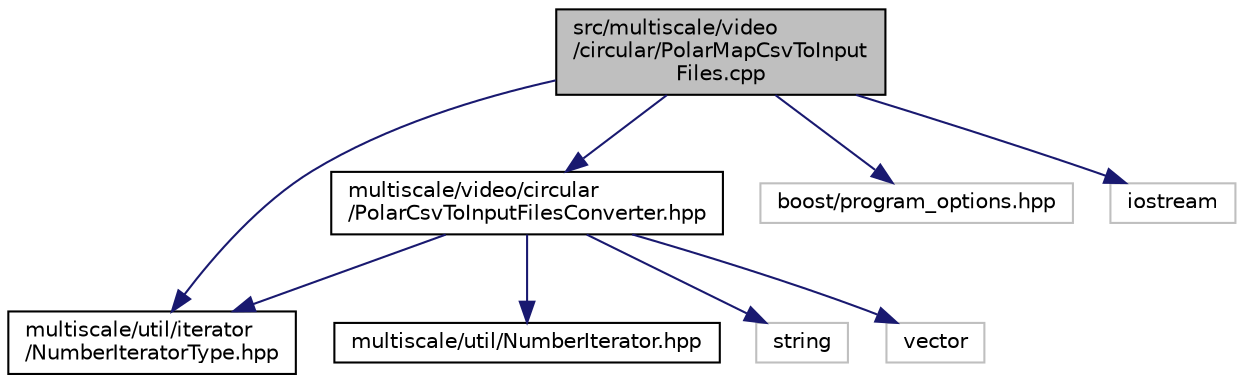 digraph "src/multiscale/video/circular/PolarMapCsvToInputFiles.cpp"
{
  edge [fontname="Helvetica",fontsize="10",labelfontname="Helvetica",labelfontsize="10"];
  node [fontname="Helvetica",fontsize="10",shape=record];
  Node1 [label="src/multiscale/video\l/circular/PolarMapCsvToInput\lFiles.cpp",height=0.2,width=0.4,color="black", fillcolor="grey75", style="filled" fontcolor="black"];
  Node1 -> Node2 [color="midnightblue",fontsize="10",style="solid",fontname="Helvetica"];
  Node2 [label="multiscale/video/circular\l/PolarCsvToInputFilesConverter.hpp",height=0.2,width=0.4,color="black", fillcolor="white", style="filled",URL="$PolarCsvToInputFilesConverter_8hpp.html"];
  Node2 -> Node3 [color="midnightblue",fontsize="10",style="solid",fontname="Helvetica"];
  Node3 [label="multiscale/util/NumberIterator.hpp",height=0.2,width=0.4,color="black", fillcolor="white", style="filled",URL="$NumberIterator_8hpp.html"];
  Node2 -> Node4 [color="midnightblue",fontsize="10",style="solid",fontname="Helvetica"];
  Node4 [label="multiscale/util/iterator\l/NumberIteratorType.hpp",height=0.2,width=0.4,color="black", fillcolor="white", style="filled",URL="$NumberIteratorType_8hpp.html"];
  Node2 -> Node5 [color="midnightblue",fontsize="10",style="solid",fontname="Helvetica"];
  Node5 [label="string",height=0.2,width=0.4,color="grey75", fillcolor="white", style="filled"];
  Node2 -> Node6 [color="midnightblue",fontsize="10",style="solid",fontname="Helvetica"];
  Node6 [label="vector",height=0.2,width=0.4,color="grey75", fillcolor="white", style="filled"];
  Node1 -> Node4 [color="midnightblue",fontsize="10",style="solid",fontname="Helvetica"];
  Node1 -> Node7 [color="midnightblue",fontsize="10",style="solid",fontname="Helvetica"];
  Node7 [label="boost/program_options.hpp",height=0.2,width=0.4,color="grey75", fillcolor="white", style="filled"];
  Node1 -> Node8 [color="midnightblue",fontsize="10",style="solid",fontname="Helvetica"];
  Node8 [label="iostream",height=0.2,width=0.4,color="grey75", fillcolor="white", style="filled"];
}
